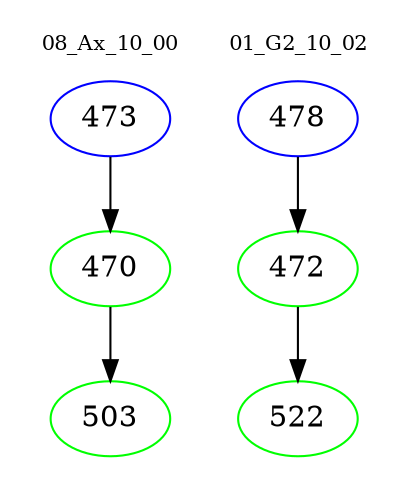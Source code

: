 digraph{
subgraph cluster_0 {
color = white
label = "08_Ax_10_00";
fontsize=10;
T0_473 [label="473", color="blue"]
T0_473 -> T0_470 [color="black"]
T0_470 [label="470", color="green"]
T0_470 -> T0_503 [color="black"]
T0_503 [label="503", color="green"]
}
subgraph cluster_1 {
color = white
label = "01_G2_10_02";
fontsize=10;
T1_478 [label="478", color="blue"]
T1_478 -> T1_472 [color="black"]
T1_472 [label="472", color="green"]
T1_472 -> T1_522 [color="black"]
T1_522 [label="522", color="green"]
}
}
